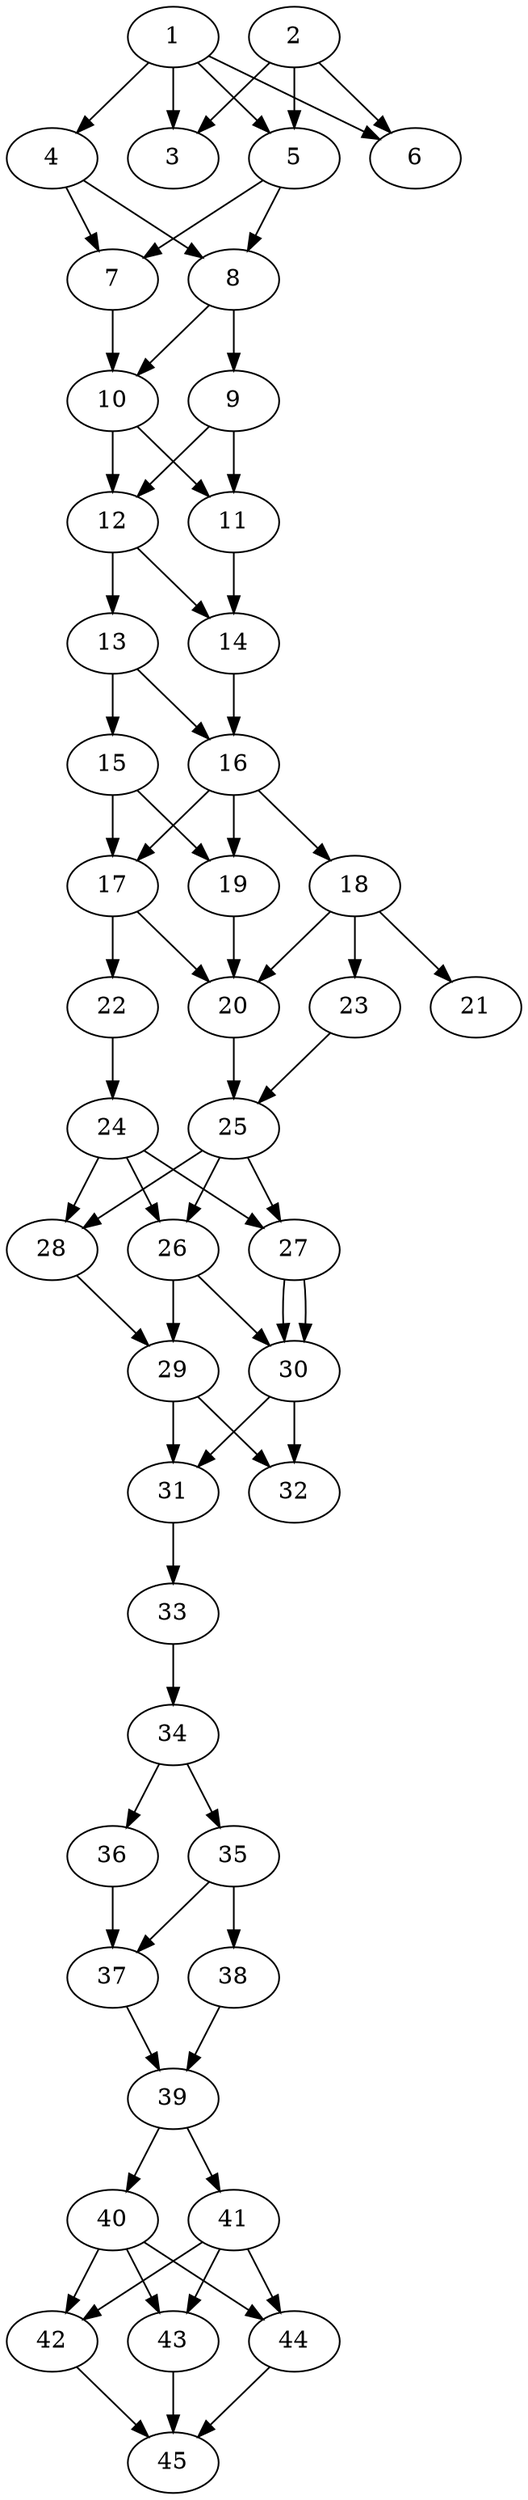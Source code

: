 // DAG automatically generated by daggen at Thu Oct  3 14:07:24 2019
// ./daggen --dot -n 45 --ccr 0.3 --fat 0.3 --regular 0.5 --density 0.9 --mindata 5242880 --maxdata 52428800 
digraph G {
  1 [size="166362453", alpha="0.09", expect_size="49908736"] 
  1 -> 3 [size ="49908736"]
  1 -> 4 [size ="49908736"]
  1 -> 5 [size ="49908736"]
  1 -> 6 [size ="49908736"]
  2 [size="168328533", alpha="0.14", expect_size="50498560"] 
  2 -> 3 [size ="50498560"]
  2 -> 5 [size ="50498560"]
  2 -> 6 [size ="50498560"]
  3 [size="72639147", alpha="0.06", expect_size="21791744"] 
  4 [size="20213760", alpha="0.05", expect_size="6064128"] 
  4 -> 7 [size ="6064128"]
  4 -> 8 [size ="6064128"]
  5 [size="73454933", alpha="0.14", expect_size="22036480"] 
  5 -> 7 [size ="22036480"]
  5 -> 8 [size ="22036480"]
  6 [size="144786773", alpha="0.04", expect_size="43436032"] 
  7 [size="129368747", alpha="0.18", expect_size="38810624"] 
  7 -> 10 [size ="38810624"]
  8 [size="156009813", alpha="0.01", expect_size="46802944"] 
  8 -> 9 [size ="46802944"]
  8 -> 10 [size ="46802944"]
  9 [size="24360960", alpha="0.10", expect_size="7308288"] 
  9 -> 11 [size ="7308288"]
  9 -> 12 [size ="7308288"]
  10 [size="32590507", alpha="0.02", expect_size="9777152"] 
  10 -> 11 [size ="9777152"]
  10 -> 12 [size ="9777152"]
  11 [size="118388053", alpha="0.03", expect_size="35516416"] 
  11 -> 14 [size ="35516416"]
  12 [size="29941760", alpha="0.04", expect_size="8982528"] 
  12 -> 13 [size ="8982528"]
  12 -> 14 [size ="8982528"]
  13 [size="142943573", alpha="0.18", expect_size="42883072"] 
  13 -> 15 [size ="42883072"]
  13 -> 16 [size ="42883072"]
  14 [size="33044480", alpha="0.20", expect_size="9913344"] 
  14 -> 16 [size ="9913344"]
  15 [size="73335467", alpha="0.11", expect_size="22000640"] 
  15 -> 17 [size ="22000640"]
  15 -> 19 [size ="22000640"]
  16 [size="23255040", alpha="0.05", expect_size="6976512"] 
  16 -> 17 [size ="6976512"]
  16 -> 18 [size ="6976512"]
  16 -> 19 [size ="6976512"]
  17 [size="57695573", alpha="0.09", expect_size="17308672"] 
  17 -> 20 [size ="17308672"]
  17 -> 22 [size ="17308672"]
  18 [size="44526933", alpha="0.17", expect_size="13358080"] 
  18 -> 20 [size ="13358080"]
  18 -> 21 [size ="13358080"]
  18 -> 23 [size ="13358080"]
  19 [size="53961387", alpha="0.09", expect_size="16188416"] 
  19 -> 20 [size ="16188416"]
  20 [size="130399573", alpha="0.08", expect_size="39119872"] 
  20 -> 25 [size ="39119872"]
  21 [size="149271893", alpha="0.06", expect_size="44781568"] 
  22 [size="169226240", alpha="0.03", expect_size="50767872"] 
  22 -> 24 [size ="50767872"]
  23 [size="45619200", alpha="0.08", expect_size="13685760"] 
  23 -> 25 [size ="13685760"]
  24 [size="32877227", alpha="0.12", expect_size="9863168"] 
  24 -> 26 [size ="9863168"]
  24 -> 27 [size ="9863168"]
  24 -> 28 [size ="9863168"]
  25 [size="32170667", alpha="0.04", expect_size="9651200"] 
  25 -> 26 [size ="9651200"]
  25 -> 27 [size ="9651200"]
  25 -> 28 [size ="9651200"]
  26 [size="115210240", alpha="0.12", expect_size="34563072"] 
  26 -> 29 [size ="34563072"]
  26 -> 30 [size ="34563072"]
  27 [size="152521387", alpha="0.14", expect_size="45756416"] 
  27 -> 30 [size ="45756416"]
  27 -> 30 [size ="45756416"]
  28 [size="65027413", alpha="0.14", expect_size="19508224"] 
  28 -> 29 [size ="19508224"]
  29 [size="42226347", alpha="0.15", expect_size="12667904"] 
  29 -> 31 [size ="12667904"]
  29 -> 32 [size ="12667904"]
  30 [size="110663680", alpha="0.17", expect_size="33199104"] 
  30 -> 31 [size ="33199104"]
  30 -> 32 [size ="33199104"]
  31 [size="172800000", alpha="0.13", expect_size="51840000"] 
  31 -> 33 [size ="51840000"]
  32 [size="62948693", alpha="0.10", expect_size="18884608"] 
  33 [size="89251840", alpha="0.03", expect_size="26775552"] 
  33 -> 34 [size ="26775552"]
  34 [size="149582507", alpha="0.18", expect_size="44874752"] 
  34 -> 35 [size ="44874752"]
  34 -> 36 [size ="44874752"]
  35 [size="89395200", alpha="0.00", expect_size="26818560"] 
  35 -> 37 [size ="26818560"]
  35 -> 38 [size ="26818560"]
  36 [size="121961813", alpha="0.03", expect_size="36588544"] 
  36 -> 37 [size ="36588544"]
  37 [size="60016640", alpha="0.11", expect_size="18004992"] 
  37 -> 39 [size ="18004992"]
  38 [size="172738560", alpha="0.02", expect_size="51821568"] 
  38 -> 39 [size ="51821568"]
  39 [size="126805333", alpha="0.18", expect_size="38041600"] 
  39 -> 40 [size ="38041600"]
  39 -> 41 [size ="38041600"]
  40 [size="86394880", alpha="0.09", expect_size="25918464"] 
  40 -> 42 [size ="25918464"]
  40 -> 43 [size ="25918464"]
  40 -> 44 [size ="25918464"]
  41 [size="66618027", alpha="0.16", expect_size="19985408"] 
  41 -> 42 [size ="19985408"]
  41 -> 43 [size ="19985408"]
  41 -> 44 [size ="19985408"]
  42 [size="168393387", alpha="0.02", expect_size="50518016"] 
  42 -> 45 [size ="50518016"]
  43 [size="89610240", alpha="0.12", expect_size="26883072"] 
  43 -> 45 [size ="26883072"]
  44 [size="113029120", alpha="0.04", expect_size="33908736"] 
  44 -> 45 [size ="33908736"]
  45 [size="96928427", alpha="0.18", expect_size="29078528"] 
}
